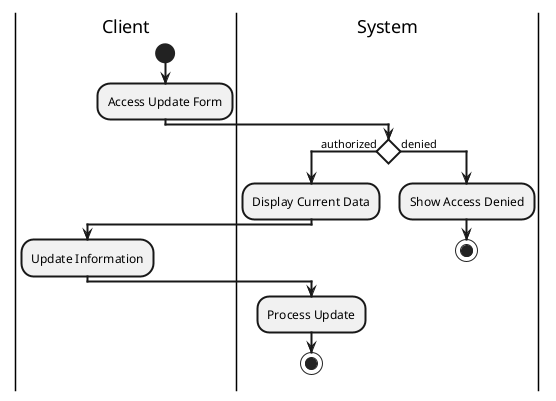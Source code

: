 @startuml
skinparam defaultTextAlignment center
skinparam ArrowThickness 2
skinparam ActivityBorderThickness 2
skinparam ActivityDiamondBackgroundColor white
skinparam ActivityDiamondBorderThickness 2

|Client|
start
:Access Update Form;

|System|
if () then (authorized)
  :Display Current Data;
  |Client|
  :Update Information;
  |System|
  :Process Update;
  stop
else (denied)
  :Show Access Denied;
  stop
endif

@enduml